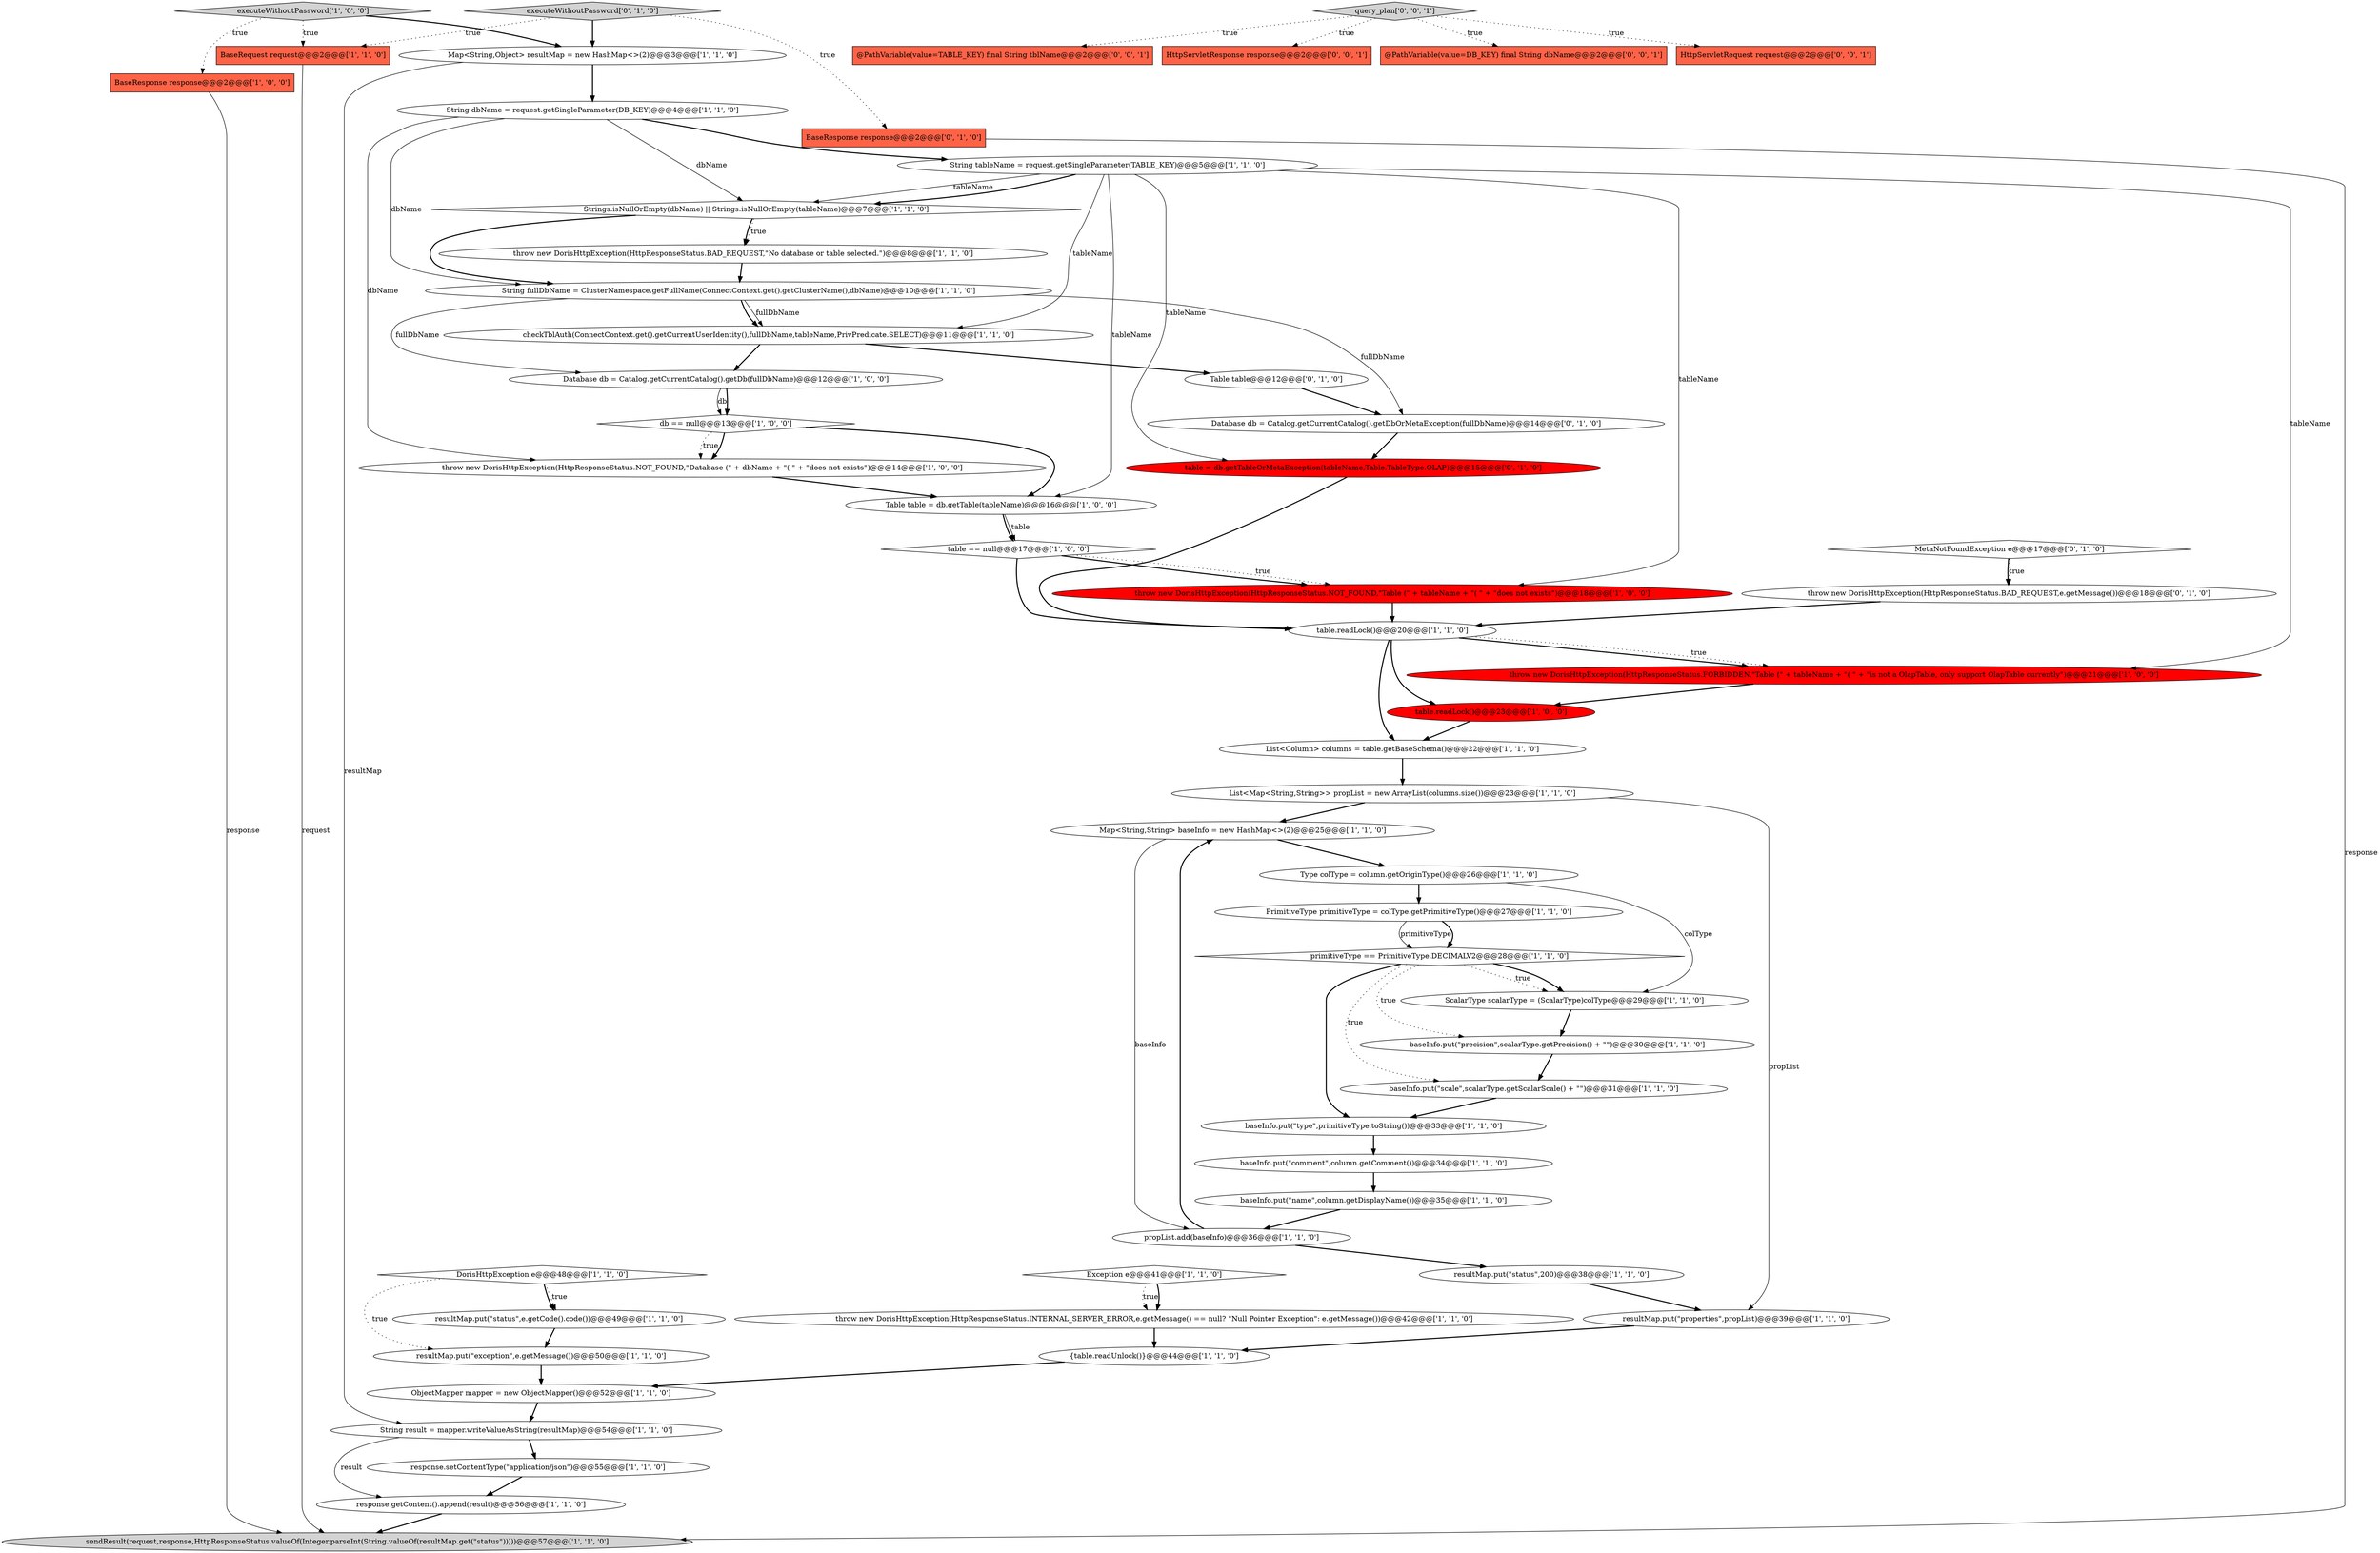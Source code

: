 digraph {
0 [style = filled, label = "String result = mapper.writeValueAsString(resultMap)@@@54@@@['1', '1', '0']", fillcolor = white, shape = ellipse image = "AAA0AAABBB1BBB"];
30 [style = filled, label = "Table table = db.getTable(tableName)@@@16@@@['1', '0', '0']", fillcolor = white, shape = ellipse image = "AAA0AAABBB1BBB"];
56 [style = filled, label = "@PathVariable(value=TABLE_KEY) final String tblName@@@2@@@['0', '0', '1']", fillcolor = tomato, shape = box image = "AAA0AAABBB3BBB"];
20 [style = filled, label = "BaseResponse response@@@2@@@['1', '0', '0']", fillcolor = tomato, shape = box image = "AAA0AAABBB1BBB"];
34 [style = filled, label = "List<Column> columns = table.getBaseSchema()@@@22@@@['1', '1', '0']", fillcolor = white, shape = ellipse image = "AAA0AAABBB1BBB"];
17 [style = filled, label = "throw new DorisHttpException(HttpResponseStatus.INTERNAL_SERVER_ERROR,e.getMessage() == null? \"Null Pointer Exception\": e.getMessage())@@@42@@@['1', '1', '0']", fillcolor = white, shape = ellipse image = "AAA0AAABBB1BBB"];
37 [style = filled, label = "baseInfo.put(\"type\",primitiveType.toString())@@@33@@@['1', '1', '0']", fillcolor = white, shape = ellipse image = "AAA0AAABBB1BBB"];
43 [style = filled, label = "BaseRequest request@@@2@@@['1', '1', '0']", fillcolor = tomato, shape = box image = "AAA0AAABBB1BBB"];
4 [style = filled, label = "Type colType = column.getOriginType()@@@26@@@['1', '1', '0']", fillcolor = white, shape = ellipse image = "AAA0AAABBB1BBB"];
47 [style = filled, label = "Table table@@@12@@@['0', '1', '0']", fillcolor = white, shape = ellipse image = "AAA0AAABBB2BBB"];
29 [style = filled, label = "throw new DorisHttpException(HttpResponseStatus.NOT_FOUND,\"Database (\" + dbName + \"( \" + \"does not exists\")@@@14@@@['1', '0', '0']", fillcolor = white, shape = ellipse image = "AAA0AAABBB1BBB"];
40 [style = filled, label = "resultMap.put(\"exception\",e.getMessage())@@@50@@@['1', '1', '0']", fillcolor = white, shape = ellipse image = "AAA0AAABBB1BBB"];
35 [style = filled, label = "String dbName = request.getSingleParameter(DB_KEY)@@@4@@@['1', '1', '0']", fillcolor = white, shape = ellipse image = "AAA0AAABBB1BBB"];
25 [style = filled, label = "Map<String,Object> resultMap = new HashMap<>(2)@@@3@@@['1', '1', '0']", fillcolor = white, shape = ellipse image = "AAA0AAABBB1BBB"];
27 [style = filled, label = "db == null@@@13@@@['1', '0', '0']", fillcolor = white, shape = diamond image = "AAA0AAABBB1BBB"];
15 [style = filled, label = "Database db = Catalog.getCurrentCatalog().getDb(fullDbName)@@@12@@@['1', '0', '0']", fillcolor = white, shape = ellipse image = "AAA0AAABBB1BBB"];
11 [style = filled, label = "primitiveType == PrimitiveType.DECIMALV2@@@28@@@['1', '1', '0']", fillcolor = white, shape = diamond image = "AAA0AAABBB1BBB"];
2 [style = filled, label = "String fullDbName = ClusterNamespace.getFullName(ConnectContext.get().getClusterName(),dbName)@@@10@@@['1', '1', '0']", fillcolor = white, shape = ellipse image = "AAA0AAABBB1BBB"];
16 [style = filled, label = "Strings.isNullOrEmpty(dbName) || Strings.isNullOrEmpty(tableName)@@@7@@@['1', '1', '0']", fillcolor = white, shape = diamond image = "AAA0AAABBB1BBB"];
19 [style = filled, label = "resultMap.put(\"status\",200)@@@38@@@['1', '1', '0']", fillcolor = white, shape = ellipse image = "AAA0AAABBB1BBB"];
36 [style = filled, label = "table == null@@@17@@@['1', '0', '0']", fillcolor = white, shape = diamond image = "AAA0AAABBB1BBB"];
32 [style = filled, label = "Map<String,String> baseInfo = new HashMap<>(2)@@@25@@@['1', '1', '0']", fillcolor = white, shape = ellipse image = "AAA0AAABBB1BBB"];
21 [style = filled, label = "resultMap.put(\"properties\",propList)@@@39@@@['1', '1', '0']", fillcolor = white, shape = ellipse image = "AAA0AAABBB1BBB"];
38 [style = filled, label = "response.getContent().append(result)@@@56@@@['1', '1', '0']", fillcolor = white, shape = ellipse image = "AAA0AAABBB1BBB"];
12 [style = filled, label = "baseInfo.put(\"precision\",scalarType.getPrecision() + \"\")@@@30@@@['1', '1', '0']", fillcolor = white, shape = ellipse image = "AAA0AAABBB1BBB"];
44 [style = filled, label = "ScalarType scalarType = (ScalarType)colType@@@29@@@['1', '1', '0']", fillcolor = white, shape = ellipse image = "AAA0AAABBB1BBB"];
10 [style = filled, label = "baseInfo.put(\"comment\",column.getComment())@@@34@@@['1', '1', '0']", fillcolor = white, shape = ellipse image = "AAA0AAABBB1BBB"];
18 [style = filled, label = "table.readLock()@@@20@@@['1', '1', '0']", fillcolor = white, shape = ellipse image = "AAA0AAABBB1BBB"];
31 [style = filled, label = "throw new DorisHttpException(HttpResponseStatus.FORBIDDEN,\"Table (\" + tableName + \"( \" + \"is not a OlapTable, only support OlapTable currently\")@@@21@@@['1', '0', '0']", fillcolor = red, shape = ellipse image = "AAA1AAABBB1BBB"];
9 [style = filled, label = "propList.add(baseInfo)@@@36@@@['1', '1', '0']", fillcolor = white, shape = ellipse image = "AAA0AAABBB1BBB"];
13 [style = filled, label = "response.setContentType(\"application/json\")@@@55@@@['1', '1', '0']", fillcolor = white, shape = ellipse image = "AAA0AAABBB1BBB"];
5 [style = filled, label = "PrimitiveType primitiveType = colType.getPrimitiveType()@@@27@@@['1', '1', '0']", fillcolor = white, shape = ellipse image = "AAA0AAABBB1BBB"];
3 [style = filled, label = "checkTblAuth(ConnectContext.get().getCurrentUserIdentity(),fullDbName,tableName,PrivPredicate.SELECT)@@@11@@@['1', '1', '0']", fillcolor = white, shape = ellipse image = "AAA0AAABBB1BBB"];
22 [style = filled, label = "DorisHttpException e@@@48@@@['1', '1', '0']", fillcolor = white, shape = diamond image = "AAA0AAABBB1BBB"];
28 [style = filled, label = "Exception e@@@41@@@['1', '1', '0']", fillcolor = white, shape = diamond image = "AAA0AAABBB1BBB"];
39 [style = filled, label = "resultMap.put(\"status\",e.getCode().code())@@@49@@@['1', '1', '0']", fillcolor = white, shape = ellipse image = "AAA0AAABBB1BBB"];
42 [style = filled, label = "table.readLock()@@@23@@@['1', '0', '0']", fillcolor = red, shape = ellipse image = "AAA1AAABBB1BBB"];
45 [style = filled, label = "BaseResponse response@@@2@@@['0', '1', '0']", fillcolor = tomato, shape = box image = "AAA0AAABBB2BBB"];
7 [style = filled, label = "executeWithoutPassword['1', '0', '0']", fillcolor = lightgray, shape = diamond image = "AAA0AAABBB1BBB"];
48 [style = filled, label = "table = db.getTableOrMetaException(tableName,Table.TableType.OLAP)@@@15@@@['0', '1', '0']", fillcolor = red, shape = ellipse image = "AAA1AAABBB2BBB"];
23 [style = filled, label = "baseInfo.put(\"name\",column.getDisplayName())@@@35@@@['1', '1', '0']", fillcolor = white, shape = ellipse image = "AAA0AAABBB1BBB"];
41 [style = filled, label = "{table.readUnlock()}@@@44@@@['1', '1', '0']", fillcolor = white, shape = ellipse image = "AAA0AAABBB1BBB"];
52 [style = filled, label = "HttpServletResponse response@@@2@@@['0', '0', '1']", fillcolor = tomato, shape = box image = "AAA0AAABBB3BBB"];
55 [style = filled, label = "@PathVariable(value=DB_KEY) final String dbName@@@2@@@['0', '0', '1']", fillcolor = tomato, shape = box image = "AAA0AAABBB3BBB"];
26 [style = filled, label = "throw new DorisHttpException(HttpResponseStatus.BAD_REQUEST,\"No database or table selected.\")@@@8@@@['1', '1', '0']", fillcolor = white, shape = ellipse image = "AAA0AAABBB1BBB"];
53 [style = filled, label = "HttpServletRequest request@@@2@@@['0', '0', '1']", fillcolor = tomato, shape = box image = "AAA0AAABBB3BBB"];
24 [style = filled, label = "throw new DorisHttpException(HttpResponseStatus.NOT_FOUND,\"Table (\" + tableName + \"( \" + \"does not exists\")@@@18@@@['1', '0', '0']", fillcolor = red, shape = ellipse image = "AAA1AAABBB1BBB"];
46 [style = filled, label = "MetaNotFoundException e@@@17@@@['0', '1', '0']", fillcolor = white, shape = diamond image = "AAA0AAABBB2BBB"];
14 [style = filled, label = "String tableName = request.getSingleParameter(TABLE_KEY)@@@5@@@['1', '1', '0']", fillcolor = white, shape = ellipse image = "AAA0AAABBB1BBB"];
6 [style = filled, label = "ObjectMapper mapper = new ObjectMapper()@@@52@@@['1', '1', '0']", fillcolor = white, shape = ellipse image = "AAA0AAABBB1BBB"];
33 [style = filled, label = "baseInfo.put(\"scale\",scalarType.getScalarScale() + \"\")@@@31@@@['1', '1', '0']", fillcolor = white, shape = ellipse image = "AAA0AAABBB1BBB"];
49 [style = filled, label = "executeWithoutPassword['0', '1', '0']", fillcolor = lightgray, shape = diamond image = "AAA0AAABBB2BBB"];
1 [style = filled, label = "List<Map<String,String>> propList = new ArrayList(columns.size())@@@23@@@['1', '1', '0']", fillcolor = white, shape = ellipse image = "AAA0AAABBB1BBB"];
50 [style = filled, label = "throw new DorisHttpException(HttpResponseStatus.BAD_REQUEST,e.getMessage())@@@18@@@['0', '1', '0']", fillcolor = white, shape = ellipse image = "AAA0AAABBB2BBB"];
54 [style = filled, label = "query_plan['0', '0', '1']", fillcolor = lightgray, shape = diamond image = "AAA0AAABBB3BBB"];
51 [style = filled, label = "Database db = Catalog.getCurrentCatalog().getDbOrMetaException(fullDbName)@@@14@@@['0', '1', '0']", fillcolor = white, shape = ellipse image = "AAA0AAABBB2BBB"];
8 [style = filled, label = "sendResult(request,response,HttpResponseStatus.valueOf(Integer.parseInt(String.valueOf(resultMap.get(\"status\")))))@@@57@@@['1', '1', '0']", fillcolor = lightgray, shape = ellipse image = "AAA0AAABBB1BBB"];
5->11 [style = solid, label="primitiveType"];
40->6 [style = bold, label=""];
0->13 [style = bold, label=""];
29->30 [style = bold, label=""];
11->12 [style = dotted, label="true"];
30->36 [style = bold, label=""];
14->16 [style = solid, label="tableName"];
25->35 [style = bold, label=""];
11->44 [style = dotted, label="true"];
54->52 [style = dotted, label="true"];
51->48 [style = bold, label=""];
36->24 [style = bold, label=""];
54->56 [style = dotted, label="true"];
43->8 [style = solid, label="request"];
36->18 [style = bold, label=""];
47->51 [style = bold, label=""];
32->9 [style = solid, label="baseInfo"];
32->4 [style = bold, label=""];
48->18 [style = bold, label=""];
46->50 [style = bold, label=""];
36->24 [style = dotted, label="true"];
0->38 [style = solid, label="result"];
14->16 [style = bold, label=""];
18->31 [style = bold, label=""];
11->33 [style = dotted, label="true"];
2->15 [style = solid, label="fullDbName"];
50->18 [style = bold, label=""];
11->44 [style = bold, label=""];
27->30 [style = bold, label=""];
17->41 [style = bold, label=""];
9->32 [style = bold, label=""];
16->26 [style = bold, label=""];
21->41 [style = bold, label=""];
11->37 [style = bold, label=""];
41->6 [style = bold, label=""];
28->17 [style = dotted, label="true"];
24->18 [style = bold, label=""];
44->12 [style = bold, label=""];
54->53 [style = dotted, label="true"];
49->25 [style = bold, label=""];
14->30 [style = solid, label="tableName"];
27->29 [style = dotted, label="true"];
2->51 [style = solid, label="fullDbName"];
12->33 [style = bold, label=""];
1->32 [style = bold, label=""];
5->11 [style = bold, label=""];
1->21 [style = solid, label="propList"];
15->27 [style = solid, label="db"];
27->29 [style = bold, label=""];
14->31 [style = solid, label="tableName"];
37->10 [style = bold, label=""];
18->34 [style = bold, label=""];
30->36 [style = solid, label="table"];
2->3 [style = bold, label=""];
4->44 [style = solid, label="colType"];
3->47 [style = bold, label=""];
20->8 [style = solid, label="response"];
35->14 [style = bold, label=""];
49->45 [style = dotted, label="true"];
31->42 [style = bold, label=""];
35->16 [style = solid, label="dbName"];
10->23 [style = bold, label=""];
39->40 [style = bold, label=""];
46->50 [style = dotted, label="true"];
9->19 [style = bold, label=""];
28->17 [style = bold, label=""];
22->39 [style = bold, label=""];
38->8 [style = bold, label=""];
33->37 [style = bold, label=""];
14->24 [style = solid, label="tableName"];
4->5 [style = bold, label=""];
2->3 [style = solid, label="fullDbName"];
49->43 [style = dotted, label="true"];
25->0 [style = solid, label="resultMap"];
19->21 [style = bold, label=""];
42->34 [style = bold, label=""];
34->1 [style = bold, label=""];
14->48 [style = solid, label="tableName"];
22->39 [style = dotted, label="true"];
45->8 [style = solid, label="response"];
3->15 [style = bold, label=""];
6->0 [style = bold, label=""];
35->2 [style = solid, label="dbName"];
22->40 [style = dotted, label="true"];
16->2 [style = bold, label=""];
16->26 [style = dotted, label="true"];
7->20 [style = dotted, label="true"];
26->2 [style = bold, label=""];
13->38 [style = bold, label=""];
7->25 [style = bold, label=""];
54->55 [style = dotted, label="true"];
18->31 [style = dotted, label="true"];
15->27 [style = bold, label=""];
23->9 [style = bold, label=""];
14->3 [style = solid, label="tableName"];
7->43 [style = dotted, label="true"];
35->29 [style = solid, label="dbName"];
18->42 [style = bold, label=""];
}
